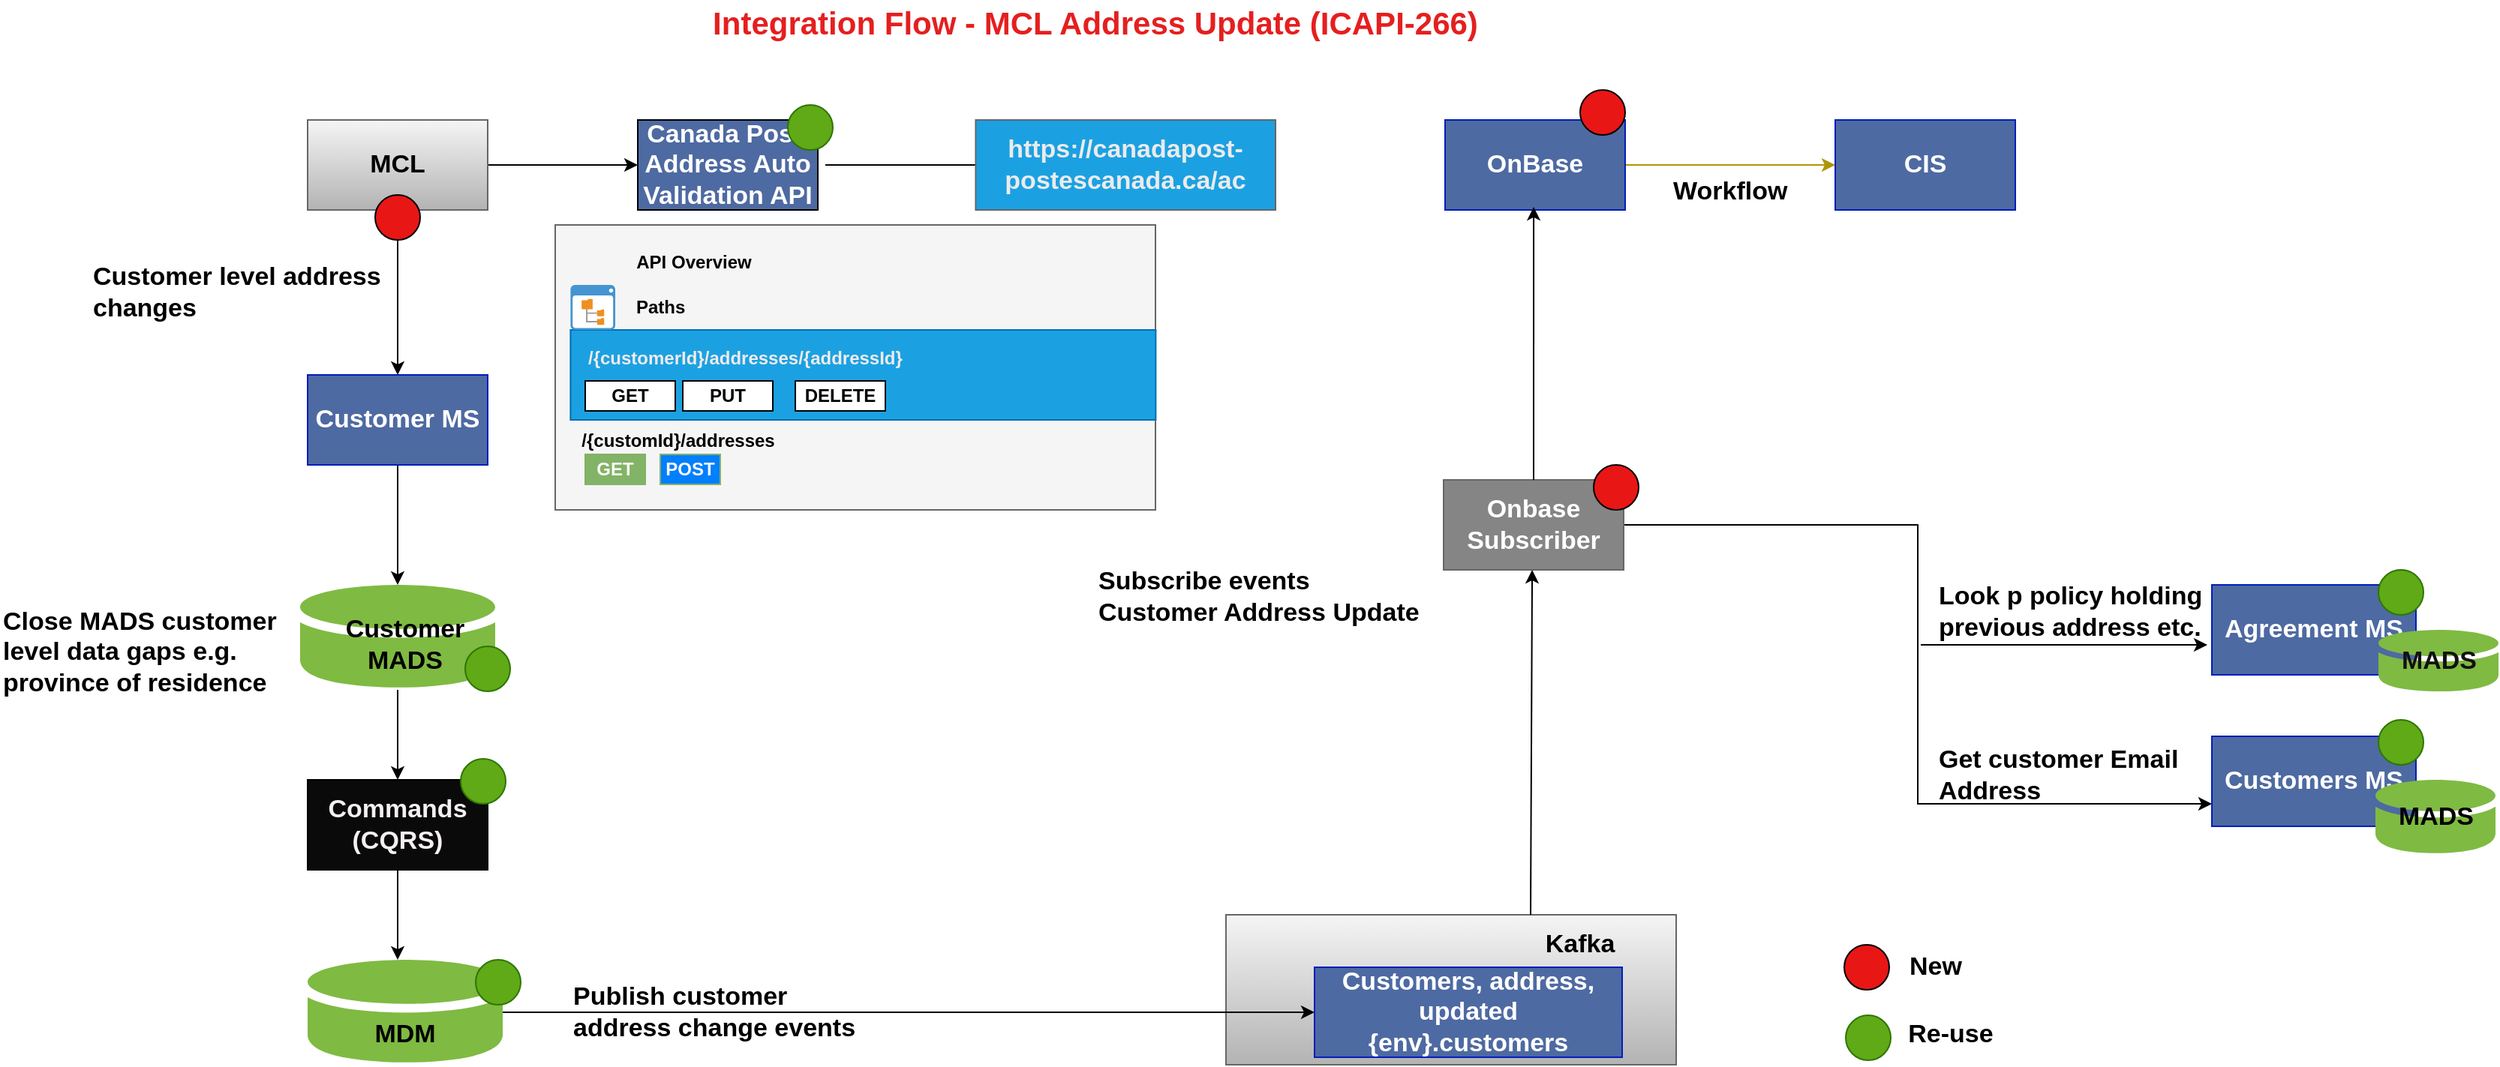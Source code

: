 <mxfile version="22.1.11" type="device">
  <diagram name="Page-1" id="kK9zwc3UMNIcfo7rLJu-">
    <mxGraphModel dx="1736" dy="861" grid="1" gridSize="10" guides="1" tooltips="1" connect="1" arrows="1" fold="1" page="1" pageScale="1" pageWidth="850" pageHeight="1100" math="0" shadow="0">
      <root>
        <mxCell id="0" />
        <mxCell id="1" parent="0" />
        <mxCell id="vrDGsK-6ZuRcalfdGMGd-91" value="" style="rounded=0;whiteSpace=wrap;html=1;fillColor=#f5f5f5;strokeColor=#666666;gradientColor=none;" parent="1" vertex="1">
          <mxGeometry x="460" y="230" width="400" height="190" as="geometry" />
        </mxCell>
        <mxCell id="vrDGsK-6ZuRcalfdGMGd-16" value="" style="rounded=0;whiteSpace=wrap;html=1;fillColor=#f5f5f5;gradientColor=#b3b3b3;strokeColor=#666666;" parent="1" vertex="1">
          <mxGeometry x="907" y="690" width="300" height="100" as="geometry" />
        </mxCell>
        <mxCell id="vrDGsK-6ZuRcalfdGMGd-11" style="edgeStyle=orthogonalEdgeStyle;rounded=0;orthogonalLoop=1;jettySize=auto;html=1;entryX=0.5;entryY=0;entryDx=0;entryDy=0;" parent="1" source="vrDGsK-6ZuRcalfdGMGd-1" target="vrDGsK-6ZuRcalfdGMGd-2" edge="1">
          <mxGeometry relative="1" as="geometry" />
        </mxCell>
        <mxCell id="vrDGsK-6ZuRcalfdGMGd-15" style="edgeStyle=orthogonalEdgeStyle;rounded=0;orthogonalLoop=1;jettySize=auto;html=1;entryX=0;entryY=0.5;entryDx=0;entryDy=0;" parent="1" source="vrDGsK-6ZuRcalfdGMGd-1" target="vrDGsK-6ZuRcalfdGMGd-9" edge="1">
          <mxGeometry relative="1" as="geometry" />
        </mxCell>
        <mxCell id="vrDGsK-6ZuRcalfdGMGd-1" value="MCL" style="rounded=0;whiteSpace=wrap;html=1;fillColor=#f5f5f5;strokeColor=#666666;fontSize=17;fontStyle=1;gradientColor=#b3b3b3;" parent="1" vertex="1">
          <mxGeometry x="295" y="160" width="120" height="60" as="geometry" />
        </mxCell>
        <mxCell id="vrDGsK-6ZuRcalfdGMGd-12" style="edgeStyle=orthogonalEdgeStyle;rounded=0;orthogonalLoop=1;jettySize=auto;html=1;" parent="1" source="vrDGsK-6ZuRcalfdGMGd-2" target="vrDGsK-6ZuRcalfdGMGd-5" edge="1">
          <mxGeometry relative="1" as="geometry" />
        </mxCell>
        <mxCell id="vrDGsK-6ZuRcalfdGMGd-2" value="Customer MS" style="rounded=0;whiteSpace=wrap;html=1;fillColor=#4e6aa2;fontColor=#ffffff;strokeColor=#001DBC;fontSize=17;fontStyle=1" parent="1" vertex="1">
          <mxGeometry x="295" y="330" width="120" height="60" as="geometry" />
        </mxCell>
        <mxCell id="vrDGsK-6ZuRcalfdGMGd-14" style="edgeStyle=orthogonalEdgeStyle;rounded=0;orthogonalLoop=1;jettySize=auto;html=1;" parent="1" source="vrDGsK-6ZuRcalfdGMGd-3" edge="1">
          <mxGeometry relative="1" as="geometry">
            <mxPoint x="355" y="720" as="targetPoint" />
          </mxGeometry>
        </mxCell>
        <mxCell id="vrDGsK-6ZuRcalfdGMGd-3" value="Commands (CQRS)" style="rounded=0;whiteSpace=wrap;html=1;fillColor=#0A0A0A;fontColor=#f5f0f0;fontSize=17;fontStyle=1" parent="1" vertex="1">
          <mxGeometry x="295" y="600" width="120" height="60" as="geometry" />
        </mxCell>
        <mxCell id="vrDGsK-6ZuRcalfdGMGd-13" style="edgeStyle=orthogonalEdgeStyle;rounded=0;orthogonalLoop=1;jettySize=auto;html=1;" parent="1" source="vrDGsK-6ZuRcalfdGMGd-5" target="vrDGsK-6ZuRcalfdGMGd-3" edge="1">
          <mxGeometry relative="1" as="geometry" />
        </mxCell>
        <mxCell id="vrDGsK-6ZuRcalfdGMGd-5" value="" style="sketch=0;shadow=0;dashed=0;html=1;strokeColor=none;labelPosition=center;verticalLabelPosition=bottom;verticalAlign=top;outlineConnect=0;align=center;shape=mxgraph.office.databases.database_mini_1;fillColor=#7FBA42;" parent="1" vertex="1">
          <mxGeometry x="290" y="470" width="130" height="70" as="geometry" />
        </mxCell>
        <mxCell id="vrDGsK-6ZuRcalfdGMGd-6" value="Customer MADS" style="text;html=1;strokeColor=none;fillColor=none;align=center;verticalAlign=middle;whiteSpace=wrap;rounded=0;fontSize=17;fontStyle=1" parent="1" vertex="1">
          <mxGeometry x="310" y="495" width="100" height="30" as="geometry" />
        </mxCell>
        <mxCell id="vrDGsK-6ZuRcalfdGMGd-29" style="edgeStyle=orthogonalEdgeStyle;rounded=0;orthogonalLoop=1;jettySize=auto;html=1;entryX=0;entryY=0.5;entryDx=0;entryDy=0;" parent="1" source="vrDGsK-6ZuRcalfdGMGd-7" target="vrDGsK-6ZuRcalfdGMGd-17" edge="1">
          <mxGeometry relative="1" as="geometry" />
        </mxCell>
        <mxCell id="vrDGsK-6ZuRcalfdGMGd-7" value="" style="sketch=0;shadow=0;dashed=0;html=1;strokeColor=none;labelPosition=center;verticalLabelPosition=bottom;verticalAlign=top;outlineConnect=0;align=center;shape=mxgraph.office.databases.database_mini_1;fillColor=#7FBA42;" parent="1" vertex="1">
          <mxGeometry x="295" y="720" width="130" height="70" as="geometry" />
        </mxCell>
        <mxCell id="vrDGsK-6ZuRcalfdGMGd-8" value="MDM" style="text;html=1;strokeColor=none;fillColor=none;align=center;verticalAlign=middle;whiteSpace=wrap;rounded=0;fontSize=17;fontStyle=1" parent="1" vertex="1">
          <mxGeometry x="330" y="755" width="60" height="30" as="geometry" />
        </mxCell>
        <mxCell id="vrDGsK-6ZuRcalfdGMGd-9" value="Canada Post&amp;nbsp; Address Auto Validation API" style="rounded=0;whiteSpace=wrap;html=1;fillColor=#4e6aa2;fontColor=#FFFFFF;fontSize=17;fontStyle=1" parent="1" vertex="1">
          <mxGeometry x="515" y="160" width="120" height="60" as="geometry" />
        </mxCell>
        <mxCell id="vrDGsK-6ZuRcalfdGMGd-17" value="Customers, address, updated {env}.customers" style="rounded=0;whiteSpace=wrap;html=1;fillColor=#4e6aa2;fontColor=#ffffff;strokeColor=#001DBC;fontSize=17;fontStyle=1" parent="1" vertex="1">
          <mxGeometry x="966" y="725" width="205" height="60" as="geometry" />
        </mxCell>
        <mxCell id="vrDGsK-6ZuRcalfdGMGd-94" style="edgeStyle=orthogonalEdgeStyle;rounded=0;orthogonalLoop=1;jettySize=auto;html=1;entryX=0;entryY=0.75;entryDx=0;entryDy=0;" parent="1" source="vrDGsK-6ZuRcalfdGMGd-18" target="vrDGsK-6ZuRcalfdGMGd-22" edge="1">
          <mxGeometry relative="1" as="geometry" />
        </mxCell>
        <mxCell id="vrDGsK-6ZuRcalfdGMGd-18" value="Onbase Subscriber" style="rounded=0;whiteSpace=wrap;html=1;fillColor=#858585;strokeColor=#666666;gradientColor=none;fontColor=#FFFFFF;fontStyle=1;fontSize=17;" parent="1" vertex="1">
          <mxGeometry x="1052" y="400" width="120" height="60" as="geometry" />
        </mxCell>
        <mxCell id="vrDGsK-6ZuRcalfdGMGd-21" style="edgeStyle=orthogonalEdgeStyle;rounded=0;orthogonalLoop=1;jettySize=auto;html=1;fillColor=#e3c800;strokeColor=#B09500;" parent="1" source="vrDGsK-6ZuRcalfdGMGd-19" target="vrDGsK-6ZuRcalfdGMGd-20" edge="1">
          <mxGeometry relative="1" as="geometry" />
        </mxCell>
        <mxCell id="vrDGsK-6ZuRcalfdGMGd-19" value="OnBase" style="rounded=0;whiteSpace=wrap;html=1;fillColor=#4e6aa2;fontColor=#ffffff;strokeColor=#001DBC;fontSize=17;fontStyle=1" parent="1" vertex="1">
          <mxGeometry x="1053" y="160" width="120" height="60" as="geometry" />
        </mxCell>
        <mxCell id="vrDGsK-6ZuRcalfdGMGd-20" value="CIS" style="rounded=0;whiteSpace=wrap;html=1;fillColor=#4e6aa2;fontColor=#ffffff;strokeColor=#001DBC;fontSize=17;fontStyle=1" parent="1" vertex="1">
          <mxGeometry x="1313" y="160" width="120" height="60" as="geometry" />
        </mxCell>
        <mxCell id="vrDGsK-6ZuRcalfdGMGd-22" value="Customers MS" style="rounded=0;whiteSpace=wrap;html=1;fillColor=#4e6aa2;fontColor=#ffffff;strokeColor=#001DBC;fontSize=17;fontStyle=1" parent="1" vertex="1">
          <mxGeometry x="1564" y="571" width="136" height="60" as="geometry" />
        </mxCell>
        <mxCell id="vrDGsK-6ZuRcalfdGMGd-23" value="Agreement MS" style="rounded=0;whiteSpace=wrap;html=1;fillColor=#4e6aa2;fontColor=#ffffff;strokeColor=#001DBC;fontSize=17;fontStyle=1" parent="1" vertex="1">
          <mxGeometry x="1564" y="470" width="136" height="60" as="geometry" />
        </mxCell>
        <mxCell id="vrDGsK-6ZuRcalfdGMGd-25" value="" style="endArrow=classic;html=1;rounded=0;entryX=0.492;entryY=1;entryDx=0;entryDy=0;entryPerimeter=0;" parent="1" target="vrDGsK-6ZuRcalfdGMGd-18" edge="1">
          <mxGeometry width="50" height="50" relative="1" as="geometry">
            <mxPoint x="1110" y="690" as="sourcePoint" />
            <mxPoint x="1110.11" y="460" as="targetPoint" />
          </mxGeometry>
        </mxCell>
        <mxCell id="vrDGsK-6ZuRcalfdGMGd-28" value="" style="endArrow=classic;html=1;rounded=0;entryX=0;entryY=0.75;entryDx=0;entryDy=0;" parent="1" edge="1">
          <mxGeometry width="50" height="50" relative="1" as="geometry">
            <mxPoint x="1370" y="510" as="sourcePoint" />
            <mxPoint x="1561" y="510" as="targetPoint" />
          </mxGeometry>
        </mxCell>
        <mxCell id="vrDGsK-6ZuRcalfdGMGd-30" value="Kafka" style="text;html=1;strokeColor=none;fillColor=none;align=center;verticalAlign=middle;whiteSpace=wrap;rounded=0;fontSize=17;fontStyle=1" parent="1" vertex="1">
          <mxGeometry x="1113" y="695" width="60" height="30" as="geometry" />
        </mxCell>
        <mxCell id="vrDGsK-6ZuRcalfdGMGd-32" value="" style="ellipse;whiteSpace=wrap;html=1;aspect=fixed;fillColor=#e91616;" parent="1" vertex="1">
          <mxGeometry x="340" y="210" width="30" height="30" as="geometry" />
        </mxCell>
        <mxCell id="vrDGsK-6ZuRcalfdGMGd-33" value="" style="ellipse;whiteSpace=wrap;html=1;aspect=fixed;fillColor=#e91616;" parent="1" vertex="1">
          <mxGeometry x="1143" y="140" width="30" height="30" as="geometry" />
        </mxCell>
        <mxCell id="vrDGsK-6ZuRcalfdGMGd-34" value="" style="ellipse;whiteSpace=wrap;html=1;aspect=fixed;fillColor=#e91616;" parent="1" vertex="1">
          <mxGeometry x="1152" y="390" width="30" height="30" as="geometry" />
        </mxCell>
        <mxCell id="vrDGsK-6ZuRcalfdGMGd-36" value="MADS" style="sketch=0;shadow=0;dashed=0;html=1;strokeColor=none;labelPosition=center;verticalLabelPosition=middle;verticalAlign=middle;outlineConnect=0;align=center;shape=mxgraph.office.databases.database_mini_1;fillColor=#7FBA42;fontSize=17;fontStyle=1" parent="1" vertex="1">
          <mxGeometry x="1673" y="600" width="80" height="50" as="geometry" />
        </mxCell>
        <mxCell id="vrDGsK-6ZuRcalfdGMGd-37" value="MADS" style="sketch=0;shadow=0;dashed=0;html=1;strokeColor=none;labelPosition=center;verticalLabelPosition=middle;verticalAlign=middle;outlineConnect=0;align=center;shape=mxgraph.office.databases.database_mini_1;fillColor=#7FBA42;fontColor=#121111;fontSize=17;fontStyle=1" parent="1" vertex="1">
          <mxGeometry x="1675" y="500" width="80" height="42" as="geometry" />
        </mxCell>
        <mxCell id="vrDGsK-6ZuRcalfdGMGd-39" value="" style="ellipse;whiteSpace=wrap;html=1;aspect=fixed;fillColor=#60a917;strokeColor=#2D7600;fontColor=#ffffff;" parent="1" vertex="1">
          <mxGeometry x="400" y="511" width="30" height="30" as="geometry" />
        </mxCell>
        <mxCell id="vrDGsK-6ZuRcalfdGMGd-40" value="" style="ellipse;whiteSpace=wrap;html=1;aspect=fixed;fillColor=#60a917;strokeColor=#2D7600;fontColor=#ffffff;" parent="1" vertex="1">
          <mxGeometry x="397" y="586" width="30" height="30" as="geometry" />
        </mxCell>
        <mxCell id="vrDGsK-6ZuRcalfdGMGd-41" value="" style="ellipse;whiteSpace=wrap;html=1;aspect=fixed;fillColor=#60a917;strokeColor=#2D7600;fontColor=#ffffff;" parent="1" vertex="1">
          <mxGeometry x="407" y="720" width="30" height="30" as="geometry" />
        </mxCell>
        <mxCell id="vrDGsK-6ZuRcalfdGMGd-42" value="" style="ellipse;whiteSpace=wrap;html=1;aspect=fixed;fillColor=#60a917;strokeColor=#2D7600;fontColor=#ffffff;" parent="1" vertex="1">
          <mxGeometry x="1675" y="460" width="30" height="30" as="geometry" />
        </mxCell>
        <mxCell id="vrDGsK-6ZuRcalfdGMGd-43" value="" style="ellipse;whiteSpace=wrap;html=1;aspect=fixed;fillColor=#60a917;strokeColor=#2D7600;fontColor=#ffffff;" parent="1" vertex="1">
          <mxGeometry x="615" y="150" width="30" height="30" as="geometry" />
        </mxCell>
        <mxCell id="vrDGsK-6ZuRcalfdGMGd-44" value="" style="ellipse;whiteSpace=wrap;html=1;aspect=fixed;fillColor=#e91616;" parent="1" vertex="1">
          <mxGeometry x="1319" y="710" width="30" height="30" as="geometry" />
        </mxCell>
        <mxCell id="vrDGsK-6ZuRcalfdGMGd-46" value="" style="ellipse;whiteSpace=wrap;html=1;aspect=fixed;fillColor=#60a917;strokeColor=#2D7600;fontColor=#ffffff;" parent="1" vertex="1">
          <mxGeometry x="1320" y="757" width="30" height="30" as="geometry" />
        </mxCell>
        <mxCell id="vrDGsK-6ZuRcalfdGMGd-47" value="" style="ellipse;whiteSpace=wrap;html=1;aspect=fixed;fillColor=#60a917;strokeColor=#2D7600;fontColor=#ffffff;" parent="1" vertex="1">
          <mxGeometry x="1675" y="560" width="30" height="30" as="geometry" />
        </mxCell>
        <mxCell id="vrDGsK-6ZuRcalfdGMGd-49" value="New" style="text;html=1;strokeColor=none;fillColor=none;align=center;verticalAlign=middle;whiteSpace=wrap;rounded=0;fontSize=17;fontStyle=1" parent="1" vertex="1">
          <mxGeometry x="1350" y="710" width="60" height="30" as="geometry" />
        </mxCell>
        <mxCell id="vrDGsK-6ZuRcalfdGMGd-50" value="Re-use" style="text;html=1;strokeColor=none;fillColor=none;align=center;verticalAlign=middle;whiteSpace=wrap;rounded=0;fontSize=17;fontStyle=1" parent="1" vertex="1">
          <mxGeometry x="1360" y="755" width="60" height="30" as="geometry" />
        </mxCell>
        <mxCell id="vrDGsK-6ZuRcalfdGMGd-52" value="Customer level address changes" style="text;html=1;strokeColor=none;fillColor=none;align=left;verticalAlign=middle;whiteSpace=wrap;rounded=0;fontSize=17;fontStyle=1" parent="1" vertex="1">
          <mxGeometry x="150" y="260" width="240" height="30" as="geometry" />
        </mxCell>
        <mxCell id="vrDGsK-6ZuRcalfdGMGd-53" value="Close MADS customer level data gaps e.g. province of residence" style="text;html=1;strokeColor=none;fillColor=none;align=left;verticalAlign=middle;whiteSpace=wrap;rounded=0;fontSize=17;fontStyle=1" parent="1" vertex="1">
          <mxGeometry x="90" y="500" width="200" height="30" as="geometry" />
        </mxCell>
        <mxCell id="vrDGsK-6ZuRcalfdGMGd-54" value="Publish customer address change events" style="text;html=1;strokeColor=none;fillColor=none;align=left;verticalAlign=middle;whiteSpace=wrap;rounded=0;fontSize=17;fontStyle=1" parent="1" vertex="1">
          <mxGeometry x="470" y="742.5" width="200" height="25" as="geometry" />
        </mxCell>
        <mxCell id="vrDGsK-6ZuRcalfdGMGd-56" value="Subscribe events Customer Address Update" style="text;html=1;strokeColor=none;fillColor=none;align=left;verticalAlign=middle;whiteSpace=wrap;rounded=0;fontSize=17;fontStyle=1" parent="1" vertex="1">
          <mxGeometry x="820" y="465" width="225" height="25" as="geometry" />
        </mxCell>
        <mxCell id="vrDGsK-6ZuRcalfdGMGd-57" value="Workflow" style="text;html=1;strokeColor=none;fillColor=none;align=left;verticalAlign=middle;whiteSpace=wrap;rounded=0;fontSize=17;fontStyle=1" parent="1" vertex="1">
          <mxGeometry x="1203" y="195" width="200" height="25" as="geometry" />
        </mxCell>
        <mxCell id="vrDGsK-6ZuRcalfdGMGd-58" value="Look p policy holding previous address etc." style="text;html=1;strokeColor=none;fillColor=none;align=left;verticalAlign=middle;whiteSpace=wrap;rounded=0;fontSize=17;fontStyle=1" parent="1" vertex="1">
          <mxGeometry x="1380" y="475" width="200" height="25" as="geometry" />
        </mxCell>
        <mxCell id="vrDGsK-6ZuRcalfdGMGd-59" value="Get customer Email Address" style="text;html=1;strokeColor=none;fillColor=none;align=left;verticalAlign=middle;whiteSpace=wrap;rounded=0;fontSize=17;fontStyle=1" parent="1" vertex="1">
          <mxGeometry x="1380" y="584" width="200" height="25" as="geometry" />
        </mxCell>
        <mxCell id="vrDGsK-6ZuRcalfdGMGd-60" value="&lt;span style=&quot;font-size: 21px;&quot;&gt;Integration Flow - MCL Address Update (ICAPI-266)&lt;/span&gt;" style="text;html=1;strokeColor=none;fillColor=none;align=center;verticalAlign=middle;whiteSpace=wrap;rounded=0;fontColor=#e51f1f;fontStyle=1;fontSize=21;" parent="1" vertex="1">
          <mxGeometry x="535" y="80" width="570" height="30" as="geometry" />
        </mxCell>
        <mxCell id="vrDGsK-6ZuRcalfdGMGd-81" value="" style="rounded=0;whiteSpace=wrap;html=1;fillColor=#1ba1e2;fontColor=#ffffff;strokeColor=#006EAF;" parent="1" vertex="1">
          <mxGeometry x="470.2" y="300" width="390" height="60" as="geometry" />
        </mxCell>
        <mxCell id="vrDGsK-6ZuRcalfdGMGd-84" value="GET" style="rounded=0;whiteSpace=wrap;html=1;fontStyle=1" parent="1" vertex="1">
          <mxGeometry x="480" y="334" width="60" height="20" as="geometry" />
        </mxCell>
        <mxCell id="vrDGsK-6ZuRcalfdGMGd-85" value="PUT" style="rounded=0;whiteSpace=wrap;html=1;fontStyle=1" parent="1" vertex="1">
          <mxGeometry x="545" y="334" width="60" height="20" as="geometry" />
        </mxCell>
        <mxCell id="vrDGsK-6ZuRcalfdGMGd-86" value="DELETE" style="rounded=0;whiteSpace=wrap;html=1;fontStyle=1" parent="1" vertex="1">
          <mxGeometry x="620" y="334" width="60" height="20" as="geometry" />
        </mxCell>
        <mxCell id="vrDGsK-6ZuRcalfdGMGd-89" value="/{customerId}/addresses/{addressId}" style="text;html=1;strokeColor=none;fillColor=none;align=left;verticalAlign=middle;whiteSpace=wrap;rounded=0;fontColor=#efebeb;fontStyle=1" parent="1" vertex="1">
          <mxGeometry x="480" y="304" width="250" height="30" as="geometry" />
        </mxCell>
        <mxCell id="vrDGsK-6ZuRcalfdGMGd-92" value="" style="shape=image;html=1;verticalAlign=top;verticalLabelPosition=bottom;labelBackgroundColor=#ffffff;imageAspect=0;aspect=fixed;image=https://cdn1.iconfinder.com/data/icons/ionicons-sharp-vol-2/512/star-sharp-128.png" parent="1" vertex="1">
          <mxGeometry x="470" y="240" width="30" height="30" as="geometry" />
        </mxCell>
        <mxCell id="vrDGsK-6ZuRcalfdGMGd-93" value="API Overview" style="text;html=1;strokeColor=none;fillColor=none;align=center;verticalAlign=middle;whiteSpace=wrap;rounded=0;fontStyle=1" parent="1" vertex="1">
          <mxGeometry x="500" y="240" width="105" height="30" as="geometry" />
        </mxCell>
        <mxCell id="vrDGsK-6ZuRcalfdGMGd-95" style="edgeStyle=orthogonalEdgeStyle;rounded=0;orthogonalLoop=1;jettySize=auto;html=1;entryX=0.492;entryY=0.833;entryDx=0;entryDy=0;entryPerimeter=0;" parent="1" edge="1">
          <mxGeometry relative="1" as="geometry">
            <mxPoint x="1112" y="400" as="sourcePoint" />
            <mxPoint x="1112.04" y="217.98" as="targetPoint" />
          </mxGeometry>
        </mxCell>
        <mxCell id="vrDGsK-6ZuRcalfdGMGd-96" value="/{customId}/addresses" style="text;html=1;strokeColor=none;fillColor=none;align=center;verticalAlign=middle;whiteSpace=wrap;rounded=0;fontStyle=1" parent="1" vertex="1">
          <mxGeometry x="512" y="359" width="60" height="30" as="geometry" />
        </mxCell>
        <mxCell id="vrDGsK-6ZuRcalfdGMGd-99" value="&lt;span&gt;GET&lt;/span&gt;" style="rounded=0;whiteSpace=wrap;html=1;fillColor=#82B366;gradientColor=none;strokeColor=#82b366;fontColor=#fffafa;fontStyle=1" parent="1" vertex="1">
          <mxGeometry x="480" y="383" width="40" height="20" as="geometry" />
        </mxCell>
        <mxCell id="vrDGsK-6ZuRcalfdGMGd-100" value="&lt;span&gt;POST&lt;/span&gt;" style="rounded=0;whiteSpace=wrap;html=1;fillColor=#007FFF;gradientColor=none;strokeColor=#82b366;fontColor=#fffafa;fontStyle=1" parent="1" vertex="1">
          <mxGeometry x="530" y="383" width="40" height="20" as="geometry" />
        </mxCell>
        <mxCell id="vrDGsK-6ZuRcalfdGMGd-101" value="" style="shadow=0;dashed=0;html=1;strokeColor=none;fillColor=#4495D1;labelPosition=center;verticalLabelPosition=bottom;verticalAlign=top;align=center;outlineConnect=0;shape=mxgraph.veeam.2d.file_system_browser;" parent="1" vertex="1">
          <mxGeometry x="470.2" y="270" width="29.8" height="30" as="geometry" />
        </mxCell>
        <mxCell id="vrDGsK-6ZuRcalfdGMGd-102" value="Paths" style="text;html=1;strokeColor=none;fillColor=none;align=left;verticalAlign=middle;whiteSpace=wrap;rounded=0;fontStyle=1" parent="1" vertex="1">
          <mxGeometry x="512" y="270" width="105" height="30" as="geometry" />
        </mxCell>
        <mxCell id="vrDGsK-6ZuRcalfdGMGd-108" style="edgeStyle=orthogonalEdgeStyle;rounded=0;orthogonalLoop=1;jettySize=auto;html=1;endArrow=none;endFill=0;" parent="1" source="vrDGsK-6ZuRcalfdGMGd-107" edge="1">
          <mxGeometry relative="1" as="geometry">
            <mxPoint x="640" y="190" as="targetPoint" />
          </mxGeometry>
        </mxCell>
        <mxCell id="vrDGsK-6ZuRcalfdGMGd-107" value="https://canadapost-postescanada.ca/ac" style="rounded=0;whiteSpace=wrap;html=1;fillColor=#1BA1E2;fontSize=17;fontStyle=1;gradientColor=none;strokeColor=#666666;fontColor=#EBEBEB;" parent="1" vertex="1">
          <mxGeometry x="740.2" y="160" width="199.8" height="60" as="geometry" />
        </mxCell>
      </root>
    </mxGraphModel>
  </diagram>
</mxfile>
